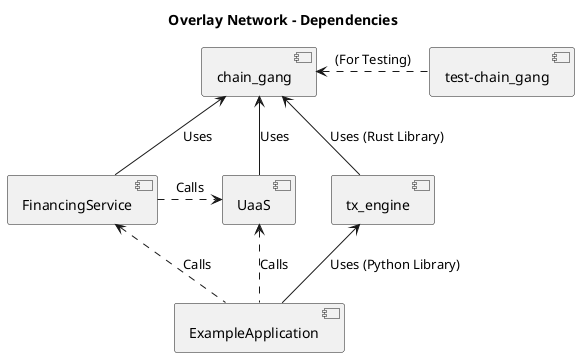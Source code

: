 @startuml
title Overlay Network - Dependencies

[chain_gang]

[tx_engine]

tx_engine -up-> chain_gang: Uses (Rust Library)

[test-chain_gang] .left.> chain_gang: (For Testing)


[UaaS] -up-> chain_gang: Uses
[FinancingService] -up-> chain_gang: Uses
FinancingService .right.> UaaS: Calls

[ExampleApplication]

ExampleApplication -up-> "tx_engine": Uses (Python Library)
ExampleApplication .up.> UaaS: Calls
ExampleApplication .up.> FinancingService: Calls
@enduml